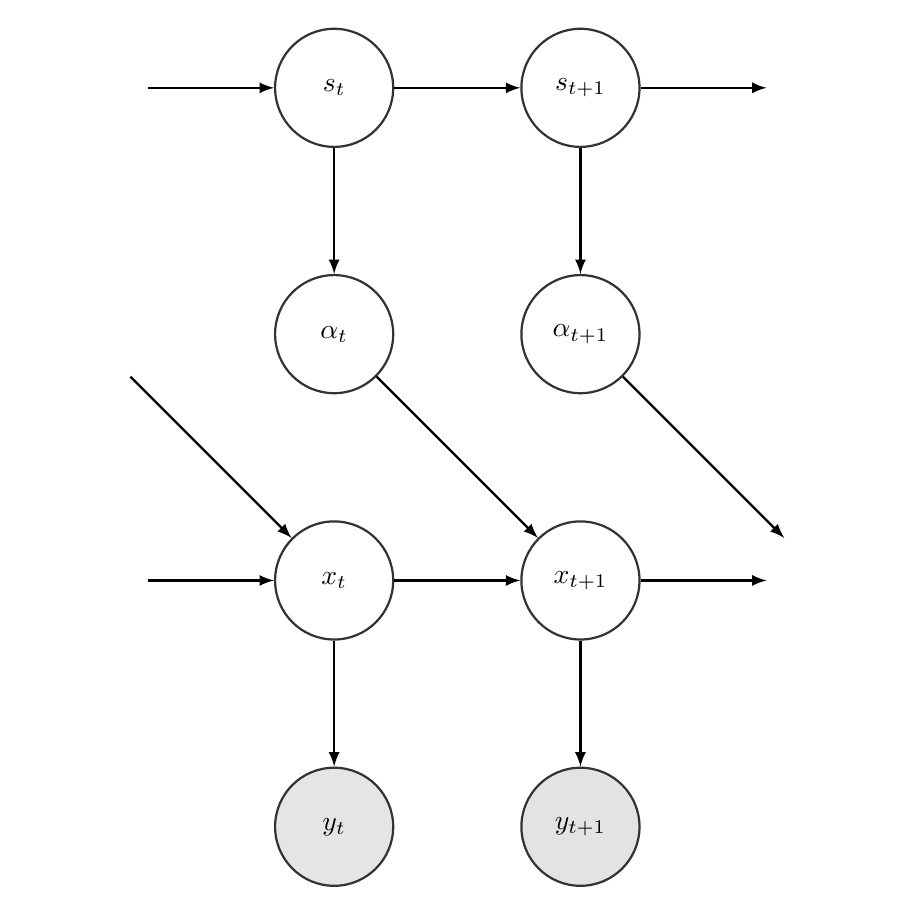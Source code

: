 \documentclass[border=10pt]{standalone}
\usepackage{tikz}
\usetikzlibrary{fit,positioning}
\begin{document}
\begin{tikzpicture}
\tikzstyle{main}=[circle, minimum size = 15mm, thick, draw =black!80, node distance = 16mm]
\tikzstyle{connect}=[-latex, thick]
\tikzstyle{box}=[rectangle, draw=black!100]

\node[main] (s0) {$s_t$};
\node[main] (a0) [below=of s0] {$\alpha_t$};
\node[main] (x0) [below=of a0] {$x_t$};
\node[main, fill=black!10] (y0) [below=of x0] {$y_t$};

\node[main] (s1) [right=of s0] {$s_{t+1}$};
\node[main] (a1) [right=of a0] {$\alpha_{t+1}$};
\node[main] (x1) [right=of x0] {$x_{t+1}$};
\node[main, fill=black!11] (y1) [right=of y0] {$y_{t+1}$};

\path (s0) edge [connect] (a0);
\path (x0) edge [connect] (y0);

\path (s1) edge [connect] (a1);
\path (x1) edge [connect] (y1);

\path (a0) edge [connect] (x1);
\path (s0) edge [connect] (s1);
\path (x0) edge [connect] (x1);

\node[main, draw=black!0] (s2) [right=of s1] {};
\node[main, draw=black!0] (s-1) [left=of s0] {};
\path (s-1) edge [connect] (s0);
\path (s1) edge [connect] (s2);

\node[main, draw=black!0] (x2) [right=of x1] {};
\node[main, draw=black!0] (x-1) [left=of x0] {};
\path (x-1) edge [connect] (x0);
\path (x1) edge [connect] (x2);
\node[main, draw=black!0] (a-1) [left=of a0] {};
\path (a1) edge [connect] (x2);
\path (a-1) edge [connect] (x0);

\end{tikzpicture}
\end{document}
